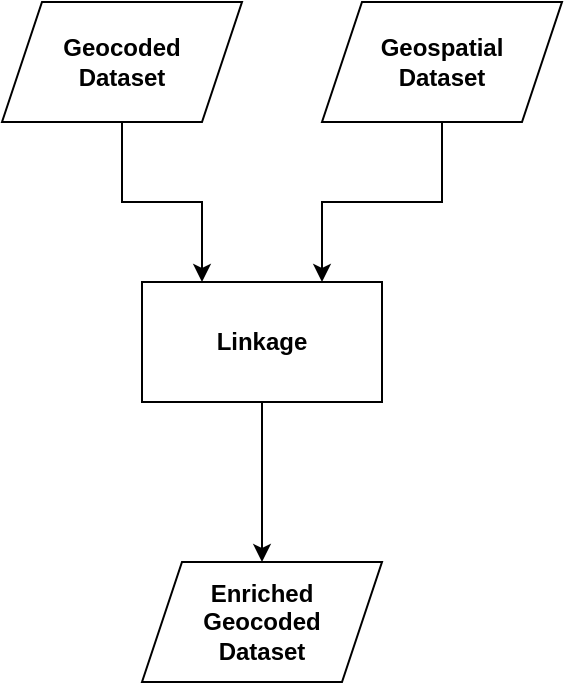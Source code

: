 <mxfile version="24.7.6">
  <diagram name="Seite-1" id="-IBiJnQX21RJHXxFAOmi">
    <mxGraphModel dx="1978" dy="1046" grid="1" gridSize="10" guides="1" tooltips="1" connect="1" arrows="1" fold="1" page="1" pageScale="1" pageWidth="827" pageHeight="1169" math="0" shadow="0">
      <root>
        <mxCell id="0" />
        <mxCell id="1" parent="0" />
        <mxCell id="6oIIlfV5L58pciKAMqpD-9" style="edgeStyle=orthogonalEdgeStyle;rounded=0;orthogonalLoop=1;jettySize=auto;html=1;exitX=0.5;exitY=1;exitDx=0;exitDy=0;entryX=0.75;entryY=0;entryDx=0;entryDy=0;" edge="1" parent="1" source="6oIIlfV5L58pciKAMqpD-3" target="6oIIlfV5L58pciKAMqpD-5">
          <mxGeometry relative="1" as="geometry" />
        </mxCell>
        <mxCell id="6oIIlfV5L58pciKAMqpD-3" value="Geospatial&lt;br&gt;Dataset" style="shape=parallelogram;perimeter=parallelogramPerimeter;whiteSpace=wrap;html=1;fixedSize=1;rounded=0;fontStyle=1" vertex="1" parent="1">
          <mxGeometry x="280" y="100" width="120" height="60" as="geometry" />
        </mxCell>
        <mxCell id="6oIIlfV5L58pciKAMqpD-8" style="edgeStyle=orthogonalEdgeStyle;rounded=0;orthogonalLoop=1;jettySize=auto;html=1;exitX=0.5;exitY=1;exitDx=0;exitDy=0;entryX=0.25;entryY=0;entryDx=0;entryDy=0;" edge="1" parent="1" source="6oIIlfV5L58pciKAMqpD-4" target="6oIIlfV5L58pciKAMqpD-5">
          <mxGeometry relative="1" as="geometry" />
        </mxCell>
        <mxCell id="6oIIlfV5L58pciKAMqpD-4" value="Geocoded&lt;br&gt;Dataset" style="shape=parallelogram;perimeter=parallelogramPerimeter;whiteSpace=wrap;html=1;fixedSize=1;rounded=0;fontStyle=1" vertex="1" parent="1">
          <mxGeometry x="120" y="100" width="120" height="60" as="geometry" />
        </mxCell>
        <mxCell id="6oIIlfV5L58pciKAMqpD-11" style="edgeStyle=orthogonalEdgeStyle;rounded=0;orthogonalLoop=1;jettySize=auto;html=1;exitX=0.5;exitY=1;exitDx=0;exitDy=0;entryX=0.5;entryY=0;entryDx=0;entryDy=0;" edge="1" parent="1" source="6oIIlfV5L58pciKAMqpD-5" target="6oIIlfV5L58pciKAMqpD-7">
          <mxGeometry relative="1" as="geometry" />
        </mxCell>
        <mxCell id="6oIIlfV5L58pciKAMqpD-5" value="Linkage" style="rounded=0;whiteSpace=wrap;html=1;fontStyle=1" vertex="1" parent="1">
          <mxGeometry x="190" y="240" width="120" height="60" as="geometry" />
        </mxCell>
        <mxCell id="6oIIlfV5L58pciKAMqpD-7" value="Enriched&lt;br&gt;Geocoded&lt;br&gt;Dataset" style="shape=parallelogram;perimeter=parallelogramPerimeter;whiteSpace=wrap;html=1;fixedSize=1;rounded=0;fontStyle=1" vertex="1" parent="1">
          <mxGeometry x="190" y="380" width="120" height="60" as="geometry" />
        </mxCell>
      </root>
    </mxGraphModel>
  </diagram>
</mxfile>
